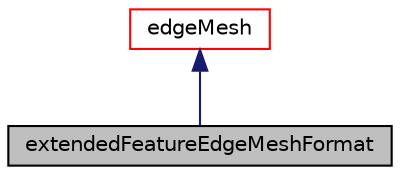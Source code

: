 digraph "extendedFeatureEdgeMeshFormat"
{
  bgcolor="transparent";
  edge [fontname="Helvetica",fontsize="10",labelfontname="Helvetica",labelfontsize="10"];
  node [fontname="Helvetica",fontsize="10",shape=record];
  Node1 [label="extendedFeatureEdgeMeshFormat",height=0.2,width=0.4,color="black", fillcolor="grey75", style="filled", fontcolor="black"];
  Node2 -> Node1 [dir="back",color="midnightblue",fontsize="10",style="solid",fontname="Helvetica"];
  Node2 [label="edgeMesh",height=0.2,width=0.4,color="red",URL="$a00621.html",tooltip="Points connected by edges. "];
}
